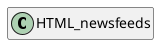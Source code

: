 @startuml
set namespaceSeparator \\
hide members
hide << alias >> circle

class HTML_newsfeeds
@enduml
